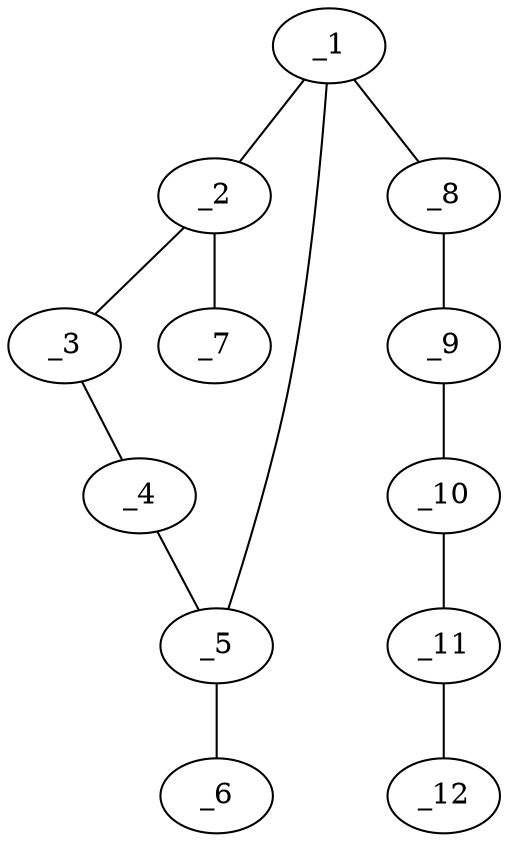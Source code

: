 graph molid617363 {
	_1	 [charge=0,
		chem=4,
		symbol="N  ",
		x="3.7601",
		y="-1.2306"];
	_2	 [charge=0,
		chem=1,
		symbol="C  ",
		x="2.9511",
		y="-1.8184"];
	_1 -- _2	 [valence=1];
	_5	 [charge=0,
		chem=1,
		symbol="C  ",
		x="4.5691",
		y="-1.8184"];
	_1 -- _5	 [valence=1];
	_8	 [charge=0,
		chem=1,
		symbol="C  ",
		x="3.7601",
		y="-0.2306"];
	_1 -- _8	 [valence=1];
	_3	 [charge=0,
		chem=1,
		symbol="C  ",
		x="3.2601",
		y="-2.7694"];
	_2 -- _3	 [valence=1];
	_7	 [charge=0,
		chem=2,
		symbol="O  ",
		x=2,
		y="-1.5093"];
	_2 -- _7	 [valence=2];
	_4	 [charge=0,
		chem=1,
		symbol="C  ",
		x="4.2601",
		y="-2.7694"];
	_3 -- _4	 [valence=1];
	_4 -- _5	 [valence=1];
	_6	 [charge=0,
		chem=2,
		symbol="O  ",
		x="5.5201",
		y="-1.5093"];
	_5 -- _6	 [valence=2];
	_9	 [charge=0,
		chem=1,
		symbol="C  ",
		x="4.6261",
		y="0.2694"];
	_8 -- _9	 [valence=1];
	_10	 [charge=0,
		chem=1,
		symbol="C  ",
		x="4.6261",
		y="1.2694"];
	_9 -- _10	 [valence=1];
	_11	 [charge=0,
		chem=1,
		symbol="C  ",
		x="5.4921",
		y="1.7694"];
	_10 -- _11	 [valence=1];
	_12	 [charge=0,
		chem=1,
		symbol="C  ",
		x="5.4921",
		y="2.7694"];
	_11 -- _12	 [valence=2];
}
